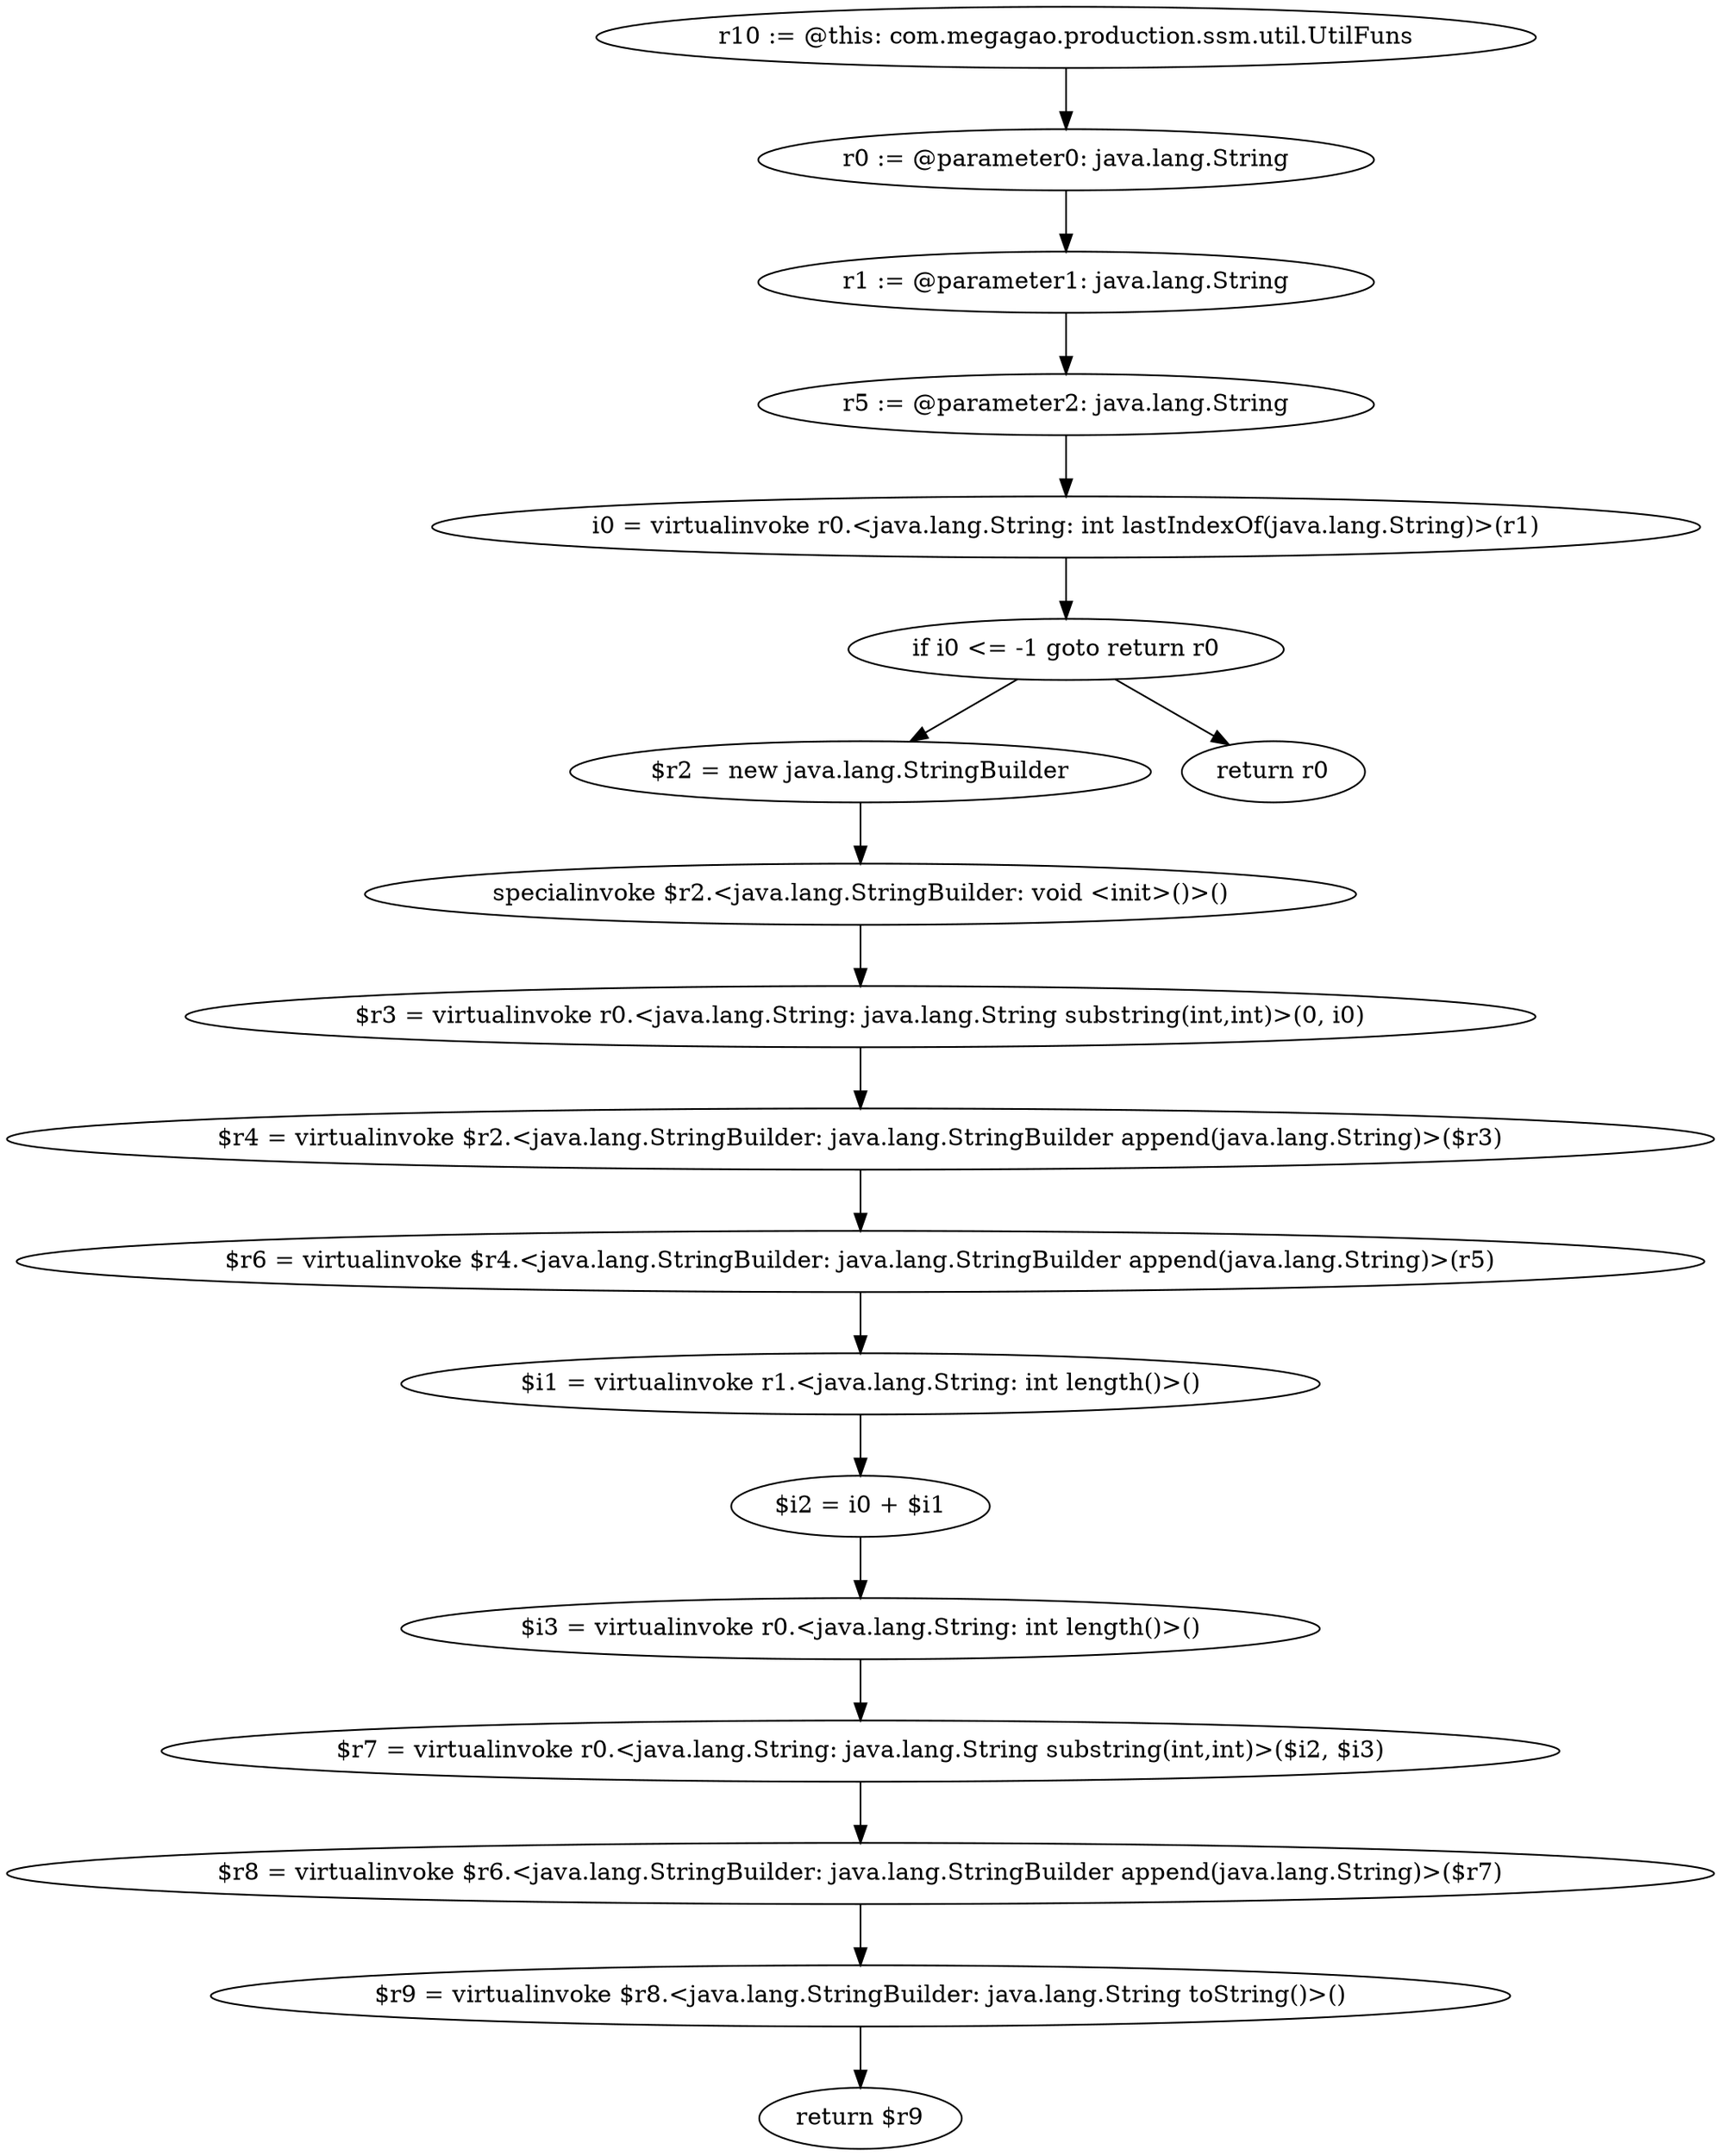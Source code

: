 digraph "unitGraph" {
    "r10 := @this: com.megagao.production.ssm.util.UtilFuns"
    "r0 := @parameter0: java.lang.String"
    "r1 := @parameter1: java.lang.String"
    "r5 := @parameter2: java.lang.String"
    "i0 = virtualinvoke r0.<java.lang.String: int lastIndexOf(java.lang.String)>(r1)"
    "if i0 <= -1 goto return r0"
    "$r2 = new java.lang.StringBuilder"
    "specialinvoke $r2.<java.lang.StringBuilder: void <init>()>()"
    "$r3 = virtualinvoke r0.<java.lang.String: java.lang.String substring(int,int)>(0, i0)"
    "$r4 = virtualinvoke $r2.<java.lang.StringBuilder: java.lang.StringBuilder append(java.lang.String)>($r3)"
    "$r6 = virtualinvoke $r4.<java.lang.StringBuilder: java.lang.StringBuilder append(java.lang.String)>(r5)"
    "$i1 = virtualinvoke r1.<java.lang.String: int length()>()"
    "$i2 = i0 + $i1"
    "$i3 = virtualinvoke r0.<java.lang.String: int length()>()"
    "$r7 = virtualinvoke r0.<java.lang.String: java.lang.String substring(int,int)>($i2, $i3)"
    "$r8 = virtualinvoke $r6.<java.lang.StringBuilder: java.lang.StringBuilder append(java.lang.String)>($r7)"
    "$r9 = virtualinvoke $r8.<java.lang.StringBuilder: java.lang.String toString()>()"
    "return $r9"
    "return r0"
    "r10 := @this: com.megagao.production.ssm.util.UtilFuns"->"r0 := @parameter0: java.lang.String";
    "r0 := @parameter0: java.lang.String"->"r1 := @parameter1: java.lang.String";
    "r1 := @parameter1: java.lang.String"->"r5 := @parameter2: java.lang.String";
    "r5 := @parameter2: java.lang.String"->"i0 = virtualinvoke r0.<java.lang.String: int lastIndexOf(java.lang.String)>(r1)";
    "i0 = virtualinvoke r0.<java.lang.String: int lastIndexOf(java.lang.String)>(r1)"->"if i0 <= -1 goto return r0";
    "if i0 <= -1 goto return r0"->"$r2 = new java.lang.StringBuilder";
    "if i0 <= -1 goto return r0"->"return r0";
    "$r2 = new java.lang.StringBuilder"->"specialinvoke $r2.<java.lang.StringBuilder: void <init>()>()";
    "specialinvoke $r2.<java.lang.StringBuilder: void <init>()>()"->"$r3 = virtualinvoke r0.<java.lang.String: java.lang.String substring(int,int)>(0, i0)";
    "$r3 = virtualinvoke r0.<java.lang.String: java.lang.String substring(int,int)>(0, i0)"->"$r4 = virtualinvoke $r2.<java.lang.StringBuilder: java.lang.StringBuilder append(java.lang.String)>($r3)";
    "$r4 = virtualinvoke $r2.<java.lang.StringBuilder: java.lang.StringBuilder append(java.lang.String)>($r3)"->"$r6 = virtualinvoke $r4.<java.lang.StringBuilder: java.lang.StringBuilder append(java.lang.String)>(r5)";
    "$r6 = virtualinvoke $r4.<java.lang.StringBuilder: java.lang.StringBuilder append(java.lang.String)>(r5)"->"$i1 = virtualinvoke r1.<java.lang.String: int length()>()";
    "$i1 = virtualinvoke r1.<java.lang.String: int length()>()"->"$i2 = i0 + $i1";
    "$i2 = i0 + $i1"->"$i3 = virtualinvoke r0.<java.lang.String: int length()>()";
    "$i3 = virtualinvoke r0.<java.lang.String: int length()>()"->"$r7 = virtualinvoke r0.<java.lang.String: java.lang.String substring(int,int)>($i2, $i3)";
    "$r7 = virtualinvoke r0.<java.lang.String: java.lang.String substring(int,int)>($i2, $i3)"->"$r8 = virtualinvoke $r6.<java.lang.StringBuilder: java.lang.StringBuilder append(java.lang.String)>($r7)";
    "$r8 = virtualinvoke $r6.<java.lang.StringBuilder: java.lang.StringBuilder append(java.lang.String)>($r7)"->"$r9 = virtualinvoke $r8.<java.lang.StringBuilder: java.lang.String toString()>()";
    "$r9 = virtualinvoke $r8.<java.lang.StringBuilder: java.lang.String toString()>()"->"return $r9";
}
